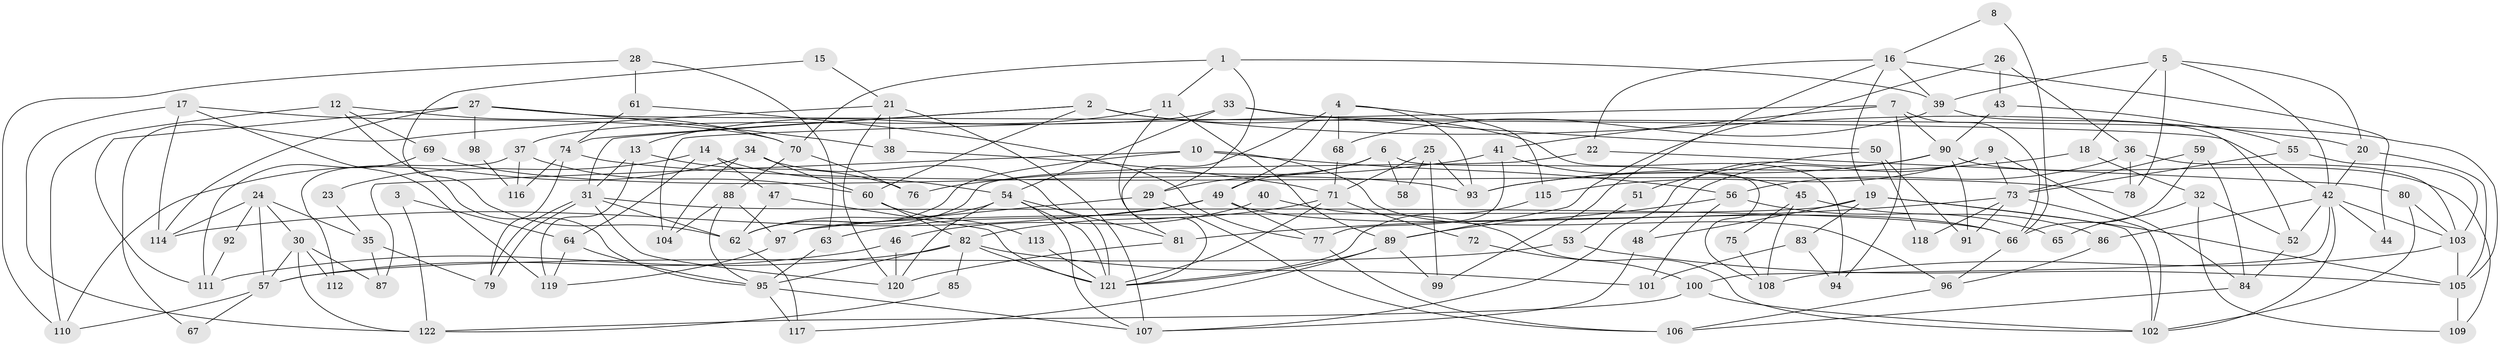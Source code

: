 // coarse degree distribution, {10: 0.05128205128205128, 9: 0.1282051282051282, 6: 0.05128205128205128, 11: 0.07692307692307693, 5: 0.1794871794871795, 8: 0.1282051282051282, 13: 0.02564102564102564, 4: 0.20512820512820512, 7: 0.07692307692307693, 3: 0.07692307692307693}
// Generated by graph-tools (version 1.1) at 2025/50/03/04/25 22:50:57]
// undirected, 122 vertices, 244 edges
graph export_dot {
  node [color=gray90,style=filled];
  1;
  2;
  3;
  4;
  5;
  6;
  7;
  8;
  9;
  10;
  11;
  12;
  13;
  14;
  15;
  16;
  17;
  18;
  19;
  20;
  21;
  22;
  23;
  24;
  25;
  26;
  27;
  28;
  29;
  30;
  31;
  32;
  33;
  34;
  35;
  36;
  37;
  38;
  39;
  40;
  41;
  42;
  43;
  44;
  45;
  46;
  47;
  48;
  49;
  50;
  51;
  52;
  53;
  54;
  55;
  56;
  57;
  58;
  59;
  60;
  61;
  62;
  63;
  64;
  65;
  66;
  67;
  68;
  69;
  70;
  71;
  72;
  73;
  74;
  75;
  76;
  77;
  78;
  79;
  80;
  81;
  82;
  83;
  84;
  85;
  86;
  87;
  88;
  89;
  90;
  91;
  92;
  93;
  94;
  95;
  96;
  97;
  98;
  99;
  100;
  101;
  102;
  103;
  104;
  105;
  106;
  107;
  108;
  109;
  110;
  111;
  112;
  113;
  114;
  115;
  116;
  117;
  118;
  119;
  120;
  121;
  122;
  1 -- 70;
  1 -- 11;
  1 -- 29;
  1 -- 39;
  2 -- 31;
  2 -- 74;
  2 -- 20;
  2 -- 60;
  2 -- 94;
  3 -- 64;
  3 -- 122;
  4 -- 81;
  4 -- 93;
  4 -- 49;
  4 -- 68;
  4 -- 115;
  5 -- 39;
  5 -- 42;
  5 -- 18;
  5 -- 20;
  5 -- 78;
  6 -- 29;
  6 -- 49;
  6 -- 58;
  6 -- 108;
  7 -- 104;
  7 -- 66;
  7 -- 41;
  7 -- 90;
  7 -- 94;
  8 -- 66;
  8 -- 16;
  9 -- 48;
  9 -- 115;
  9 -- 73;
  9 -- 84;
  10 -- 96;
  10 -- 62;
  10 -- 56;
  10 -- 87;
  11 -- 89;
  11 -- 121;
  11 -- 13;
  12 -- 70;
  12 -- 95;
  12 -- 69;
  12 -- 110;
  13 -- 31;
  13 -- 76;
  13 -- 119;
  14 -- 47;
  14 -- 54;
  14 -- 23;
  14 -- 64;
  15 -- 62;
  15 -- 21;
  16 -- 99;
  16 -- 39;
  16 -- 19;
  16 -- 22;
  16 -- 44;
  17 -- 70;
  17 -- 119;
  17 -- 114;
  17 -- 122;
  18 -- 32;
  18 -- 93;
  19 -- 105;
  19 -- 48;
  19 -- 83;
  19 -- 97;
  19 -- 102;
  20 -- 42;
  20 -- 105;
  21 -- 107;
  21 -- 120;
  21 -- 38;
  21 -- 67;
  22 -- 62;
  22 -- 80;
  23 -- 35;
  24 -- 114;
  24 -- 57;
  24 -- 30;
  24 -- 35;
  24 -- 92;
  25 -- 71;
  25 -- 93;
  25 -- 58;
  25 -- 99;
  26 -- 43;
  26 -- 89;
  26 -- 36;
  27 -- 111;
  27 -- 42;
  27 -- 38;
  27 -- 98;
  27 -- 114;
  28 -- 63;
  28 -- 61;
  28 -- 110;
  29 -- 106;
  29 -- 97;
  30 -- 122;
  30 -- 57;
  30 -- 87;
  30 -- 112;
  31 -- 66;
  31 -- 79;
  31 -- 79;
  31 -- 62;
  31 -- 120;
  32 -- 109;
  32 -- 52;
  32 -- 65;
  33 -- 105;
  33 -- 54;
  33 -- 37;
  33 -- 50;
  34 -- 121;
  34 -- 110;
  34 -- 60;
  34 -- 104;
  35 -- 87;
  35 -- 79;
  36 -- 56;
  36 -- 78;
  36 -- 103;
  37 -- 60;
  37 -- 112;
  37 -- 116;
  38 -- 71;
  39 -- 68;
  39 -- 52;
  40 -- 102;
  40 -- 46;
  41 -- 45;
  41 -- 76;
  41 -- 77;
  42 -- 102;
  42 -- 44;
  42 -- 52;
  42 -- 86;
  42 -- 100;
  42 -- 103;
  43 -- 55;
  43 -- 90;
  45 -- 108;
  45 -- 86;
  45 -- 75;
  46 -- 120;
  46 -- 57;
  47 -- 121;
  47 -- 62;
  48 -- 107;
  49 -- 114;
  49 -- 63;
  49 -- 66;
  49 -- 77;
  50 -- 91;
  50 -- 51;
  50 -- 118;
  51 -- 53;
  52 -- 84;
  53 -- 57;
  53 -- 105;
  54 -- 120;
  54 -- 121;
  54 -- 62;
  54 -- 81;
  54 -- 107;
  55 -- 103;
  55 -- 73;
  56 -- 89;
  56 -- 65;
  56 -- 101;
  57 -- 110;
  57 -- 67;
  59 -- 84;
  59 -- 73;
  59 -- 66;
  60 -- 82;
  60 -- 113;
  61 -- 77;
  61 -- 74;
  62 -- 117;
  63 -- 95;
  64 -- 119;
  64 -- 95;
  66 -- 96;
  68 -- 71;
  69 -- 93;
  69 -- 111;
  70 -- 76;
  70 -- 88;
  71 -- 82;
  71 -- 72;
  71 -- 121;
  72 -- 100;
  73 -- 102;
  73 -- 81;
  73 -- 91;
  73 -- 118;
  74 -- 79;
  74 -- 78;
  74 -- 116;
  75 -- 108;
  77 -- 106;
  80 -- 103;
  80 -- 102;
  81 -- 120;
  82 -- 101;
  82 -- 85;
  82 -- 95;
  82 -- 111;
  82 -- 121;
  83 -- 94;
  83 -- 101;
  84 -- 106;
  85 -- 122;
  86 -- 96;
  88 -- 97;
  88 -- 95;
  88 -- 104;
  89 -- 117;
  89 -- 121;
  89 -- 99;
  90 -- 107;
  90 -- 91;
  90 -- 93;
  90 -- 109;
  92 -- 111;
  95 -- 107;
  95 -- 117;
  96 -- 106;
  97 -- 119;
  98 -- 116;
  100 -- 102;
  100 -- 122;
  103 -- 105;
  103 -- 108;
  105 -- 109;
  113 -- 121;
  115 -- 121;
}
